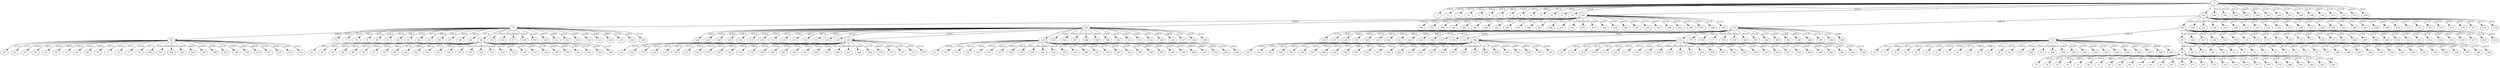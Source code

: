 digraph graphname {
0;
1;
2;
3;
4;
5;
6;
7;
8;
9;
10;
11;
12;
13;
14;
15;
16;
17;
18;
19;
20;
21;
22;
23;
24;
25;
26;
27;
28;
29;
30;
31;
32;
33;
34;
35;
36;
37;
38;
39;
40;
41;
42;
43;
44;
45;
46;
47;
48;
49;
50;
51;
52;
53;
54;
55;
56;
57;
58;
59;
60;
61;
62;
63;
64;
65;
66;
67;
68;
69;
70;
71;
72;
73;
74;
75;
76;
77;
78;
79;
80;
81;
82;
83;
84;
85;
86;
87;
88;
89;
90;
91;
92;
93;
94;
95;
96;
97;
98;
99;
100;
101;
102;
103;
104;
105;
106;
107;
108;
109;
110;
111;
112;
113;
114;
115;
116;
117;
118;
119;
120;
121;
122;
123;
124;
125;
126;
127;
128;
129;
130;
131;
132;
133;
134;
135;
136;
137;
138;
139;
140;
141;
142;
143;
144;
145;
146;
147;
148;
149;
150;
151;
152;
153;
154;
155;
156;
157;
158;
159;
160;
161;
162;
163;
164;
165;
166;
167;
168;
169;
170;
171;
172;
173;
174;
175;
176;
177;
178;
179;
180;
181;
182;
183;
184;
185;
186;
187;
188;
189;
190;
191;
192;
193;
194;
195;
196;
197;
198;
199;
200;
201;
202;
203;
204;
205;
206;
207;
208;
209;
210;
211;
212;
213;
214;
215;
216;
217;
218;
219;
220;
221;
222;
223;
224;
225;
226;
227;
228;
229;
230;
231;
232;
233;
234;
235;
236;
237;
238;
239;
240;
241;
242;
243;
244;
245;
246;
247;
248;
249;
250;
251;
252;
253;
254;
255;
256;
257;
258;
259;
260;
261;
262;
263;
264;
265;
266;
267;
268;
269;
270;
271;
272;
273;
274;
275;
276;
277;
278;
279;
280;
281;
282;
283;
284;
285;
286;
287;
288;
289;
290;
291;
292;
293;
294;
295;
296;
297;
298;
299;
300;
301;
302;
303;
304;
305;
306;
307;
308;
309;
310;
311;
312;
313;
314;
315;
316;
317;
318;
319;
320;
321;
322;
323;
324;
325;
326;
327;
328;
329;
330;
331;
332;
333;
334;
335;
336;
337;
338;
339;
340;
341;
342;
343;
344;
345;
346;
347;
348;
349;
350;
351;
352;
353;
354;
355;
356;
357;
358;
359;
360;
361;
362;
363;
364;
365;
366;
367;
368;
369;
370;
371;
372;
373;
374;
375;
376;
377;
378;
379;
380;
381;
382;
383;
384;
385;
386;
387;
388;
389;
390;
391;
392;
393;
394;
395;
396;
397;
398;
399;
400;
401;
402;
403;
404;
405;
406;
407;
408;
409;
410;
411;
412;
413;
414;
415;
416;
417;
418;
419;
420;
421;
422;
423;
424;
425;
426;
427;
428;
429;
430;
431;
432;
433;
434;
435;
436;
437;
438;
439;
440;
441;
442;
443;
444;
445;
446;
447;
448;
449;
450;
451;
452;
453;
454;
455;
456;
457;
458;
459;
460;
461;
462;
463;
464;
465;
466;
467;
468;
469;
470;
471;
472;
473;
474;
475;
476;
477;
478;
479;
0 -> 1  [weight="219.0", label="219.0"];
0 -> 2  [weight="217.0", label="217.0"];
0 -> 3  [weight="221.0", label="221.0"];
0 -> 4  [weight="224.0", label="224.0"];
0 -> 5  [weight="206.0", label="206.0"];
0 -> 6  [weight="207.0", label="207.0"];
0 -> 7  [weight="209.0", label="209.0"];
0 -> 8  [weight="216.0", label="216.0"];
0 -> 9  [weight="221.0", label="221.0"];
0 -> 10  [weight="206.0", label="206.0"];
0 -> 11  [weight="211.0", label="211.0"];
0 -> 12  [weight="218.0", label="218.0"];
0 -> 13  [weight="213.0", label="213.0"];
0 -> 14  [weight="212.0", label="212.0"];
0 -> 240  [weight="121.0", label="121.0"];
0 -> 241  [weight="215.0", label="215.0"];
0 -> 242  [weight="221.0", label="221.0"];
0 -> 243  [weight="228.0", label="228.0"];
0 -> 244  [weight="229.0", label="229.0"];
0 -> 245  [weight="213.0", label="213.0"];
0 -> 246  [weight="211.0", label="211.0"];
0 -> 247  [weight="217.0", label="217.0"];
0 -> 248  [weight="212.0", label="212.0"];
0 -> 249  [weight="221.0", label="221.0"];
0 -> 250  [weight="208.0", label="208.0"];
0 -> 251  [weight="211.0", label="211.0"];
0 -> 252  [weight="215.0", label="215.0"];
0 -> 253  [weight="214.0", label="214.0"];
0 -> 254  [weight="218.0", label="218.0"];
0 -> 225  [weight=1, label=1];
0 -> 195  [weight=1, label=1];
15 -> 16  [weight="215.0", label="215.0"];
15 -> 17  [weight="220.0", label="220.0"];
15 -> 18  [weight="221.0", label="221.0"];
15 -> 19  [weight="222.0", label="222.0"];
15 -> 20  [weight="213.0", label="213.0"];
15 -> 21  [weight="210.0", label="210.0"];
15 -> 22  [weight="215.0", label="215.0"];
15 -> 23  [weight="216.0", label="216.0"];
15 -> 24  [weight="217.0", label="217.0"];
15 -> 25  [weight="206.0", label="206.0"];
15 -> 26  [weight="208.0", label="208.0"];
15 -> 27  [weight="212.0", label="212.0"];
15 -> 28  [weight="213.0", label="213.0"];
15 -> 29  [weight="216.0", label="216.0"];
15 -> 255  [weight="118.0", label="118.0"];
15 -> 256  [weight="218.0", label="218.0"];
15 -> 257  [weight="218.0", label="218.0"];
15 -> 258  [weight="223.0", label="223.0"];
15 -> 259  [weight="234.0", label="234.0"];
15 -> 260  [weight="205.0", label="205.0"];
15 -> 261  [weight="217.0", label="217.0"];
15 -> 262  [weight="216.0", label="216.0"];
15 -> 263  [weight="213.0", label="213.0"];
15 -> 264  [weight="218.0", label="218.0"];
15 -> 265  [weight="200.0", label="200.0"];
15 -> 266  [weight="205.0", label="205.0"];
15 -> 267  [weight="212.0", label="212.0"];
15 -> 268  [weight="208.0", label="208.0"];
15 -> 269  [weight="213.0", label="213.0"];
30 -> 31  [weight="215.0", label="215.0"];
30 -> 32  [weight="215.0", label="215.0"];
30 -> 33  [weight="223.0", label="223.0"];
30 -> 34  [weight="220.0", label="220.0"];
30 -> 35  [weight="203.0", label="203.0"];
30 -> 36  [weight="213.0", label="213.0"];
30 -> 37  [weight="208.0", label="208.0"];
30 -> 38  [weight="215.0", label="215.0"];
30 -> 39  [weight="220.0", label="220.0"];
30 -> 40  [weight="205.0", label="205.0"];
30 -> 41  [weight="210.0", label="210.0"];
30 -> 42  [weight="212.0", label="212.0"];
30 -> 43  [weight="215.0", label="215.0"];
30 -> 44  [weight="216.0", label="216.0"];
30 -> 270  [weight="118.0", label="118.0"];
30 -> 271  [weight="214.0", label="214.0"];
30 -> 272  [weight="215.0", label="215.0"];
30 -> 273  [weight="217.0", label="217.0"];
30 -> 274  [weight="222.0", label="222.0"];
30 -> 275  [weight="213.0", label="213.0"];
30 -> 276  [weight="211.0", label="211.0"];
30 -> 277  [weight="217.0", label="217.0"];
30 -> 278  [weight="216.0", label="216.0"];
30 -> 279  [weight="214.0", label="214.0"];
30 -> 280  [weight="207.0", label="207.0"];
30 -> 281  [weight="207.0", label="207.0"];
30 -> 282  [weight="211.0", label="211.0"];
30 -> 283  [weight="212.0", label="212.0"];
30 -> 284  [weight="216.0", label="216.0"];
45 -> 46  [weight="214.0", label="214.0"];
45 -> 47  [weight="217.0", label="217.0"];
45 -> 48  [weight="219.0", label="219.0"];
45 -> 49  [weight="228.0", label="228.0"];
45 -> 50  [weight="214.0", label="214.0"];
45 -> 51  [weight="215.0", label="215.0"];
45 -> 52  [weight="214.0", label="214.0"];
45 -> 53  [weight="216.0", label="216.0"];
45 -> 54  [weight="218.0", label="218.0"];
45 -> 55  [weight="201.0", label="201.0"];
45 -> 56  [weight="209.0", label="209.0"];
45 -> 57  [weight="211.0", label="211.0"];
45 -> 58  [weight="212.0", label="212.0"];
45 -> 59  [weight="217.0", label="217.0"];
45 -> 285  [weight="118.0", label="118.0"];
45 -> 286  [weight="213.0", label="213.0"];
45 -> 287  [weight="218.0", label="218.0"];
45 -> 288  [weight="218.0", label="218.0"];
45 -> 289  [weight="223.0", label="223.0"];
45 -> 290  [weight="214.0", label="214.0"];
45 -> 291  [weight="214.0", label="214.0"];
45 -> 292  [weight="214.0", label="214.0"];
45 -> 293  [weight="224.0", label="224.0"];
45 -> 294  [weight="219.0", label="219.0"];
45 -> 295  [weight="202.0", label="202.0"];
45 -> 296  [weight="208.0", label="208.0"];
45 -> 297  [weight="213.0", label="213.0"];
45 -> 298  [weight="212.0", label="212.0"];
45 -> 299  [weight="216.0", label="216.0"];
45 -> 30  [weight="690.0", label="690.0"];
60 -> 61  [weight="217.0", label="217.0"];
60 -> 62  [weight="217.0", label="217.0"];
60 -> 63  [weight="216.0", label="216.0"];
60 -> 64  [weight="221.0", label="221.0"];
60 -> 65  [weight="214.0", label="214.0"];
60 -> 66  [weight="208.0", label="208.0"];
60 -> 67  [weight="216.0", label="216.0"];
60 -> 68  [weight="214.0", label="214.0"];
60 -> 69  [weight="218.0", label="218.0"];
60 -> 70  [weight="207.0", label="207.0"];
60 -> 71  [weight="210.0", label="210.0"];
60 -> 72  [weight="211.0", label="211.0"];
60 -> 73  [weight="213.0", label="213.0"];
60 -> 74  [weight="217.0", label="217.0"];
60 -> 300  [weight="118.0", label="118.0"];
60 -> 301  [weight="214.0", label="214.0"];
60 -> 302  [weight="219.0", label="219.0"];
60 -> 303  [weight="220.0", label="220.0"];
60 -> 304  [weight="226.0", label="226.0"];
60 -> 305  [weight="214.0", label="214.0"];
60 -> 306  [weight="216.0", label="216.0"];
60 -> 307  [weight="215.0", label="215.0"];
60 -> 308  [weight="216.0", label="216.0"];
60 -> 309  [weight="216.0", label="216.0"];
60 -> 310  [weight="205.0", label="205.0"];
60 -> 311  [weight="214.0", label="214.0"];
60 -> 312  [weight="216.0", label="216.0"];
60 -> 313  [weight="210.0", label="210.0"];
60 -> 314  [weight="218.0", label="218.0"];
75 -> 76  [weight="218.0", label="218.0"];
75 -> 77  [weight="221.0", label="221.0"];
75 -> 78  [weight="225.0", label="225.0"];
75 -> 79  [weight="226.0", label="226.0"];
75 -> 80  [weight="214.0", label="214.0"];
75 -> 81  [weight="213.0", label="213.0"];
75 -> 82  [weight="216.0", label="216.0"];
75 -> 83  [weight="215.0", label="215.0"];
75 -> 84  [weight="217.0", label="217.0"];
75 -> 85  [weight="206.0", label="206.0"];
75 -> 86  [weight="210.0", label="210.0"];
75 -> 87  [weight="214.0", label="214.0"];
75 -> 88  [weight="216.0", label="216.0"];
75 -> 89  [weight="217.0", label="217.0"];
75 -> 315  [weight="118.0", label="118.0"];
75 -> 316  [weight="215.0", label="215.0"];
75 -> 317  [weight="218.0", label="218.0"];
75 -> 318  [weight="222.0", label="222.0"];
75 -> 319  [weight="223.0", label="223.0"];
75 -> 320  [weight="207.0", label="207.0"];
75 -> 321  [weight="209.0", label="209.0"];
75 -> 322  [weight="223.0", label="223.0"];
75 -> 323  [weight="216.0", label="216.0"];
75 -> 324  [weight="219.0", label="219.0"];
75 -> 325  [weight="204.0", label="204.0"];
75 -> 326  [weight="208.0", label="208.0"];
75 -> 327  [weight="211.0", label="211.0"];
75 -> 328  [weight="210.0", label="210.0"];
75 -> 329  [weight="217.0", label="217.0"];
75 -> 90  [weight=1, label=1];
75 -> 60  [weight="684.0", label="684.0"];
90 -> 91  [weight="216.0", label="216.0"];
90 -> 92  [weight="220.0", label="220.0"];
90 -> 93  [weight="223.0", label="223.0"];
90 -> 94  [weight="223.0", label="223.0"];
90 -> 95  [weight="213.0", label="213.0"];
90 -> 96  [weight="214.0", label="214.0"];
90 -> 97  [weight="216.0", label="216.0"];
90 -> 98  [weight="216.0", label="216.0"];
90 -> 99  [weight="217.0", label="217.0"];
90 -> 100  [weight="200.0", label="200.0"];
90 -> 101  [weight="208.0", label="208.0"];
90 -> 102  [weight="211.0", label="211.0"];
90 -> 103  [weight="216.0", label="216.0"];
90 -> 104  [weight="216.0", label="216.0"];
90 -> 330  [weight="119.0", label="119.0"];
90 -> 331  [weight="213.0", label="213.0"];
90 -> 332  [weight="215.0", label="215.0"];
90 -> 333  [weight="218.0", label="218.0"];
90 -> 334  [weight="227.0", label="227.0"];
90 -> 335  [weight="203.0", label="203.0"];
90 -> 336  [weight="215.0", label="215.0"];
90 -> 337  [weight="209.0", label="209.0"];
90 -> 338  [weight="217.0", label="217.0"];
90 -> 339  [weight="218.0", label="218.0"];
90 -> 340  [weight="206.0", label="206.0"];
90 -> 341  [weight="210.0", label="210.0"];
90 -> 342  [weight="212.0", label="212.0"];
90 -> 343  [weight="216.0", label="216.0"];
90 -> 344  [weight="213.0", label="213.0"];
105 -> 106  [weight="210.0", label="210.0"];
105 -> 107  [weight="218.0", label="218.0"];
105 -> 108  [weight="220.0", label="220.0"];
105 -> 109  [weight="219.0", label="219.0"];
105 -> 110  [weight="213.0", label="213.0"];
105 -> 111  [weight="214.0", label="214.0"];
105 -> 112  [weight="216.0", label="216.0"];
105 -> 113  [weight="217.0", label="217.0"];
105 -> 114  [weight="218.0", label="218.0"];
105 -> 115  [weight="202.0", label="202.0"];
105 -> 116  [weight="207.0", label="207.0"];
105 -> 117  [weight="208.0", label="208.0"];
105 -> 118  [weight="211.0", label="211.0"];
105 -> 119  [weight="216.0", label="216.0"];
105 -> 345  [weight="118.0", label="118.0"];
105 -> 346  [weight="214.0", label="214.0"];
105 -> 347  [weight="217.0", label="217.0"];
105 -> 348  [weight="219.0", label="219.0"];
105 -> 349  [weight="219.0", label="219.0"];
105 -> 350  [weight="214.0", label="214.0"];
105 -> 351  [weight="214.0", label="214.0"];
105 -> 352  [weight="214.0", label="214.0"];
105 -> 353  [weight="216.0", label="216.0"];
105 -> 354  [weight="225.0", label="225.0"];
105 -> 355  [weight="200.0", label="200.0"];
105 -> 356  [weight="206.0", label="206.0"];
105 -> 357  [weight="211.0", label="211.0"];
105 -> 358  [weight="213.0", label="213.0"];
105 -> 359  [weight="215.0", label="215.0"];
105 -> 150  [weight=1, label=1];
105 -> 120  [weight=1, label=1];
120 -> 121  [weight="213.0", label="213.0"];
120 -> 122  [weight="221.0", label="221.0"];
120 -> 123  [weight="222.0", label="222.0"];
120 -> 124  [weight="225.0", label="225.0"];
120 -> 125  [weight="215.0", label="215.0"];
120 -> 126  [weight="213.0", label="213.0"];
120 -> 127  [weight="216.0", label="216.0"];
120 -> 128  [weight="217.0", label="217.0"];
120 -> 129  [weight="217.0", label="217.0"];
120 -> 130  [weight="202.0", label="202.0"];
120 -> 131  [weight="207.0", label="207.0"];
120 -> 132  [weight="208.0", label="208.0"];
120 -> 133  [weight="214.0", label="214.0"];
120 -> 134  [weight="213.0", label="213.0"];
120 -> 360  [weight="118.0", label="118.0"];
120 -> 361  [weight="216.0", label="216.0"];
120 -> 362  [weight="219.0", label="219.0"];
120 -> 363  [weight="223.0", label="223.0"];
120 -> 364  [weight="224.0", label="224.0"];
120 -> 365  [weight="213.0", label="213.0"];
120 -> 366  [weight="209.0", label="209.0"];
120 -> 367  [weight="211.0", label="211.0"];
120 -> 368  [weight="216.0", label="216.0"];
120 -> 369  [weight="217.0", label="217.0"];
120 -> 370  [weight="204.0", label="204.0"];
120 -> 371  [weight="208.0", label="208.0"];
120 -> 372  [weight="212.0", label="212.0"];
120 -> 373  [weight="210.0", label="210.0"];
120 -> 374  [weight="215.0", label="215.0"];
135 -> 136  [weight="213.0", label="213.0"];
135 -> 137  [weight="218.0", label="218.0"];
135 -> 138  [weight="225.0", label="225.0"];
135 -> 139  [weight="226.0", label="226.0"];
135 -> 140  [weight="213.0", label="213.0"];
135 -> 141  [weight="215.0", label="215.0"];
135 -> 142  [weight="215.0", label="215.0"];
135 -> 143  [weight="218.0", label="218.0"];
135 -> 144  [weight="219.0", label="219.0"];
135 -> 145  [weight="206.0", label="206.0"];
135 -> 146  [weight="212.0", label="212.0"];
135 -> 147  [weight="212.0", label="212.0"];
135 -> 148  [weight="216.0", label="216.0"];
135 -> 149  [weight="216.0", label="216.0"];
135 -> 375  [weight="118.0", label="118.0"];
135 -> 376  [weight="216.0", label="216.0"];
135 -> 377  [weight="218.0", label="218.0"];
135 -> 378  [weight="221.0", label="221.0"];
135 -> 379  [weight="225.0", label="225.0"];
135 -> 380  [weight="214.0", label="214.0"];
135 -> 381  [weight="211.0", label="211.0"];
135 -> 382  [weight="217.0", label="217.0"];
135 -> 383  [weight="210.0", label="210.0"];
135 -> 384  [weight="219.0", label="219.0"];
135 -> 385  [weight="204.0", label="204.0"];
135 -> 386  [weight="211.0", label="211.0"];
135 -> 387  [weight="211.0", label="211.0"];
135 -> 388  [weight="215.0", label="215.0"];
135 -> 389  [weight="218.0", label="218.0"];
135 -> 210  [weight=1, label=1];
135 -> 180  [weight=1, label=1];
150 -> 151  [weight="219.0", label="219.0"];
150 -> 152  [weight="215.0", label="215.0"];
150 -> 153  [weight="221.0", label="221.0"];
150 -> 154  [weight="226.0", label="226.0"];
150 -> 155  [weight="215.0", label="215.0"];
150 -> 156  [weight="215.0", label="215.0"];
150 -> 157  [weight="218.0", label="218.0"];
150 -> 158  [weight="215.0", label="215.0"];
150 -> 159  [weight="219.0", label="219.0"];
150 -> 160  [weight="201.0", label="201.0"];
150 -> 161  [weight="209.0", label="209.0"];
150 -> 162  [weight="214.0", label="214.0"];
150 -> 163  [weight="217.0", label="217.0"];
150 -> 164  [weight="217.0", label="217.0"];
150 -> 390  [weight="118.0", label="118.0"];
150 -> 391  [weight="215.0", label="215.0"];
150 -> 392  [weight="217.0", label="217.0"];
150 -> 393  [weight="222.0", label="222.0"];
150 -> 394  [weight="219.0", label="219.0"];
150 -> 395  [weight="215.0", label="215.0"];
150 -> 396  [weight="208.0", label="208.0"];
150 -> 397  [weight="209.0", label="209.0"];
150 -> 398  [weight="214.0", label="214.0"];
150 -> 399  [weight="217.0", label="217.0"];
150 -> 400  [weight="200.0", label="200.0"];
150 -> 401  [weight="209.0", label="209.0"];
150 -> 402  [weight="209.0", label="209.0"];
150 -> 403  [weight="212.0", label="212.0"];
150 -> 404  [weight="214.0", label="214.0"];
165 -> 166  [weight="216.0", label="216.0"];
165 -> 167  [weight="219.0", label="219.0"];
165 -> 168  [weight="221.0", label="221.0"];
165 -> 169  [weight="223.0", label="223.0"];
165 -> 170  [weight="215.0", label="215.0"];
165 -> 171  [weight="215.0", label="215.0"];
165 -> 172  [weight="214.0", label="214.0"];
165 -> 173  [weight="216.0", label="216.0"];
165 -> 174  [weight="218.0", label="218.0"];
165 -> 175  [weight="203.0", label="203.0"];
165 -> 176  [weight="213.0", label="213.0"];
165 -> 177  [weight="210.0", label="210.0"];
165 -> 178  [weight="213.0", label="213.0"];
165 -> 179  [weight="216.0", label="216.0"];
165 -> 405  [weight="118.0", label="118.0"];
165 -> 406  [weight="215.0", label="215.0"];
165 -> 407  [weight="218.0", label="218.0"];
165 -> 408  [weight="221.0", label="221.0"];
165 -> 409  [weight="220.0", label="220.0"];
165 -> 410  [weight="213.0", label="213.0"];
165 -> 411  [weight="214.0", label="214.0"];
165 -> 412  [weight="215.0", label="215.0"];
165 -> 413  [weight="217.0", label="217.0"];
165 -> 414  [weight="218.0", label="218.0"];
165 -> 415  [weight="201.0", label="201.0"];
165 -> 416  [weight="209.0", label="209.0"];
165 -> 417  [weight="211.0", label="211.0"];
165 -> 418  [weight="213.0", label="213.0"];
165 -> 419  [weight="216.0", label="216.0"];
165 -> 45  [weight="1287.0", label="1287.0"];
165 -> 15  [weight="1291.0", label="1291.0"];
180 -> 181  [weight="218.0", label="218.0"];
180 -> 182  [weight="220.0", label="220.0"];
180 -> 183  [weight="222.0", label="222.0"];
180 -> 184  [weight="223.0", label="223.0"];
180 -> 185  [weight="212.0", label="212.0"];
180 -> 186  [weight="212.0", label="212.0"];
180 -> 187  [weight="215.0", label="215.0"];
180 -> 188  [weight="217.0", label="217.0"];
180 -> 189  [weight="217.0", label="217.0"];
180 -> 190  [weight="200.0", label="200.0"];
180 -> 191  [weight="207.0", label="207.0"];
180 -> 192  [weight="209.0", label="209.0"];
180 -> 193  [weight="213.0", label="213.0"];
180 -> 194  [weight="217.0", label="217.0"];
180 -> 420  [weight="118.0", label="118.0"];
180 -> 421  [weight="216.0", label="216.0"];
180 -> 422  [weight="218.0", label="218.0"];
180 -> 423  [weight="220.0", label="220.0"];
180 -> 424  [weight="223.0", label="223.0"];
180 -> 425  [weight="213.0", label="213.0"];
180 -> 426  [weight="210.0", label="210.0"];
180 -> 427  [weight="214.0", label="214.0"];
180 -> 428  [weight="217.0", label="217.0"];
180 -> 429  [weight="218.0", label="218.0"];
180 -> 430  [weight="206.0", label="206.0"];
180 -> 431  [weight="208.0", label="208.0"];
180 -> 432  [weight="206.0", label="206.0"];
180 -> 433  [weight="214.0", label="214.0"];
180 -> 434  [weight="216.0", label="216.0"];
195 -> 196  [weight="216.0", label="216.0"];
195 -> 197  [weight="216.0", label="216.0"];
195 -> 198  [weight="224.0", label="224.0"];
195 -> 199  [weight="226.0", label="226.0"];
195 -> 200  [weight="211.0", label="211.0"];
195 -> 201  [weight="216.0", label="216.0"];
195 -> 202  [weight="214.0", label="214.0"];
195 -> 203  [weight="218.0", label="218.0"];
195 -> 204  [weight="217.0", label="217.0"];
195 -> 205  [weight="203.0", label="203.0"];
195 -> 206  [weight="212.0", label="212.0"];
195 -> 207  [weight="213.0", label="213.0"];
195 -> 208  [weight="216.0", label="216.0"];
195 -> 209  [weight="217.0", label="217.0"];
195 -> 435  [weight="118.0", label="118.0"];
195 -> 436  [weight="214.0", label="214.0"];
195 -> 437  [weight="218.0", label="218.0"];
195 -> 438  [weight="224.0", label="224.0"];
195 -> 439  [weight="225.0", label="225.0"];
195 -> 440  [weight="214.0", label="214.0"];
195 -> 441  [weight="216.0", label="216.0"];
195 -> 442  [weight="211.0", label="211.0"];
195 -> 443  [weight="216.0", label="216.0"];
195 -> 444  [weight="215.0", label="215.0"];
195 -> 445  [weight="203.0", label="203.0"];
195 -> 446  [weight="213.0", label="213.0"];
195 -> 447  [weight="216.0", label="216.0"];
195 -> 448  [weight="211.0", label="211.0"];
195 -> 449  [weight="217.0", label="217.0"];
195 -> 105  [weight="1278.0", label="1278.0"];
195 -> 75  [weight="1276.0", label="1276.0"];
210 -> 211  [weight="218.0", label="218.0"];
210 -> 212  [weight="221.0", label="221.0"];
210 -> 213  [weight="221.0", label="221.0"];
210 -> 214  [weight="225.0", label="225.0"];
210 -> 215  [weight="213.0", label="213.0"];
210 -> 216  [weight="215.0", label="215.0"];
210 -> 217  [weight="215.0", label="215.0"];
210 -> 218  [weight="216.0", label="216.0"];
210 -> 219  [weight="219.0", label="219.0"];
210 -> 220  [weight="199.0", label="199.0"];
210 -> 221  [weight="210.0", label="210.0"];
210 -> 222  [weight="215.0", label="215.0"];
210 -> 223  [weight="216.0", label="216.0"];
210 -> 224  [weight="217.0", label="217.0"];
210 -> 450  [weight="118.0", label="118.0"];
210 -> 451  [weight="216.0", label="216.0"];
210 -> 452  [weight="219.0", label="219.0"];
210 -> 453  [weight="221.0", label="221.0"];
210 -> 454  [weight="223.0", label="223.0"];
210 -> 455  [weight="206.0", label="206.0"];
210 -> 456  [weight="207.0", label="207.0"];
210 -> 457  [weight="211.0", label="211.0"];
210 -> 458  [weight="212.0", label="212.0"];
210 -> 459  [weight="216.0", label="216.0"];
210 -> 460  [weight="206.0", label="206.0"];
210 -> 461  [weight="210.0", label="210.0"];
210 -> 462  [weight="210.0", label="210.0"];
210 -> 463  [weight="214.0", label="214.0"];
210 -> 464  [weight="213.0", label="213.0"];
225 -> 226  [weight="212.0", label="212.0"];
225 -> 227  [weight="217.0", label="217.0"];
225 -> 228  [weight="220.0", label="220.0"];
225 -> 229  [weight="220.0", label="220.0"];
225 -> 230  [weight="203.0", label="203.0"];
225 -> 231  [weight="215.0", label="215.0"];
225 -> 232  [weight="218.0", label="218.0"];
225 -> 233  [weight="216.0", label="216.0"];
225 -> 234  [weight="216.0", label="216.0"];
225 -> 235  [weight="199.0", label="199.0"];
225 -> 236  [weight="213.0", label="213.0"];
225 -> 237  [weight="210.0", label="210.0"];
225 -> 238  [weight="215.0", label="215.0"];
225 -> 239  [weight="215.0", label="215.0"];
225 -> 465  [weight="119.0", label="119.0"];
225 -> 466  [weight="216.0", label="216.0"];
225 -> 467  [weight="220.0", label="220.0"];
225 -> 468  [weight="222.0", label="222.0"];
225 -> 469  [weight="222.0", label="222.0"];
225 -> 470  [weight="214.0", label="214.0"];
225 -> 471  [weight="214.0", label="214.0"];
225 -> 472  [weight="215.0", label="215.0"];
225 -> 473  [weight="217.0", label="217.0"];
225 -> 474  [weight="218.0", label="218.0"];
225 -> 475  [weight="203.0", label="203.0"];
225 -> 476  [weight="208.0", label="208.0"];
225 -> 477  [weight="210.0", label="210.0"];
225 -> 478  [weight="212.0", label="212.0"];
225 -> 479  [weight="216.0", label="216.0"];
225 -> 165  [weight="1285.0", label="1285.0"];
225 -> 135  [weight="1285.0", label="1285.0"];
}
